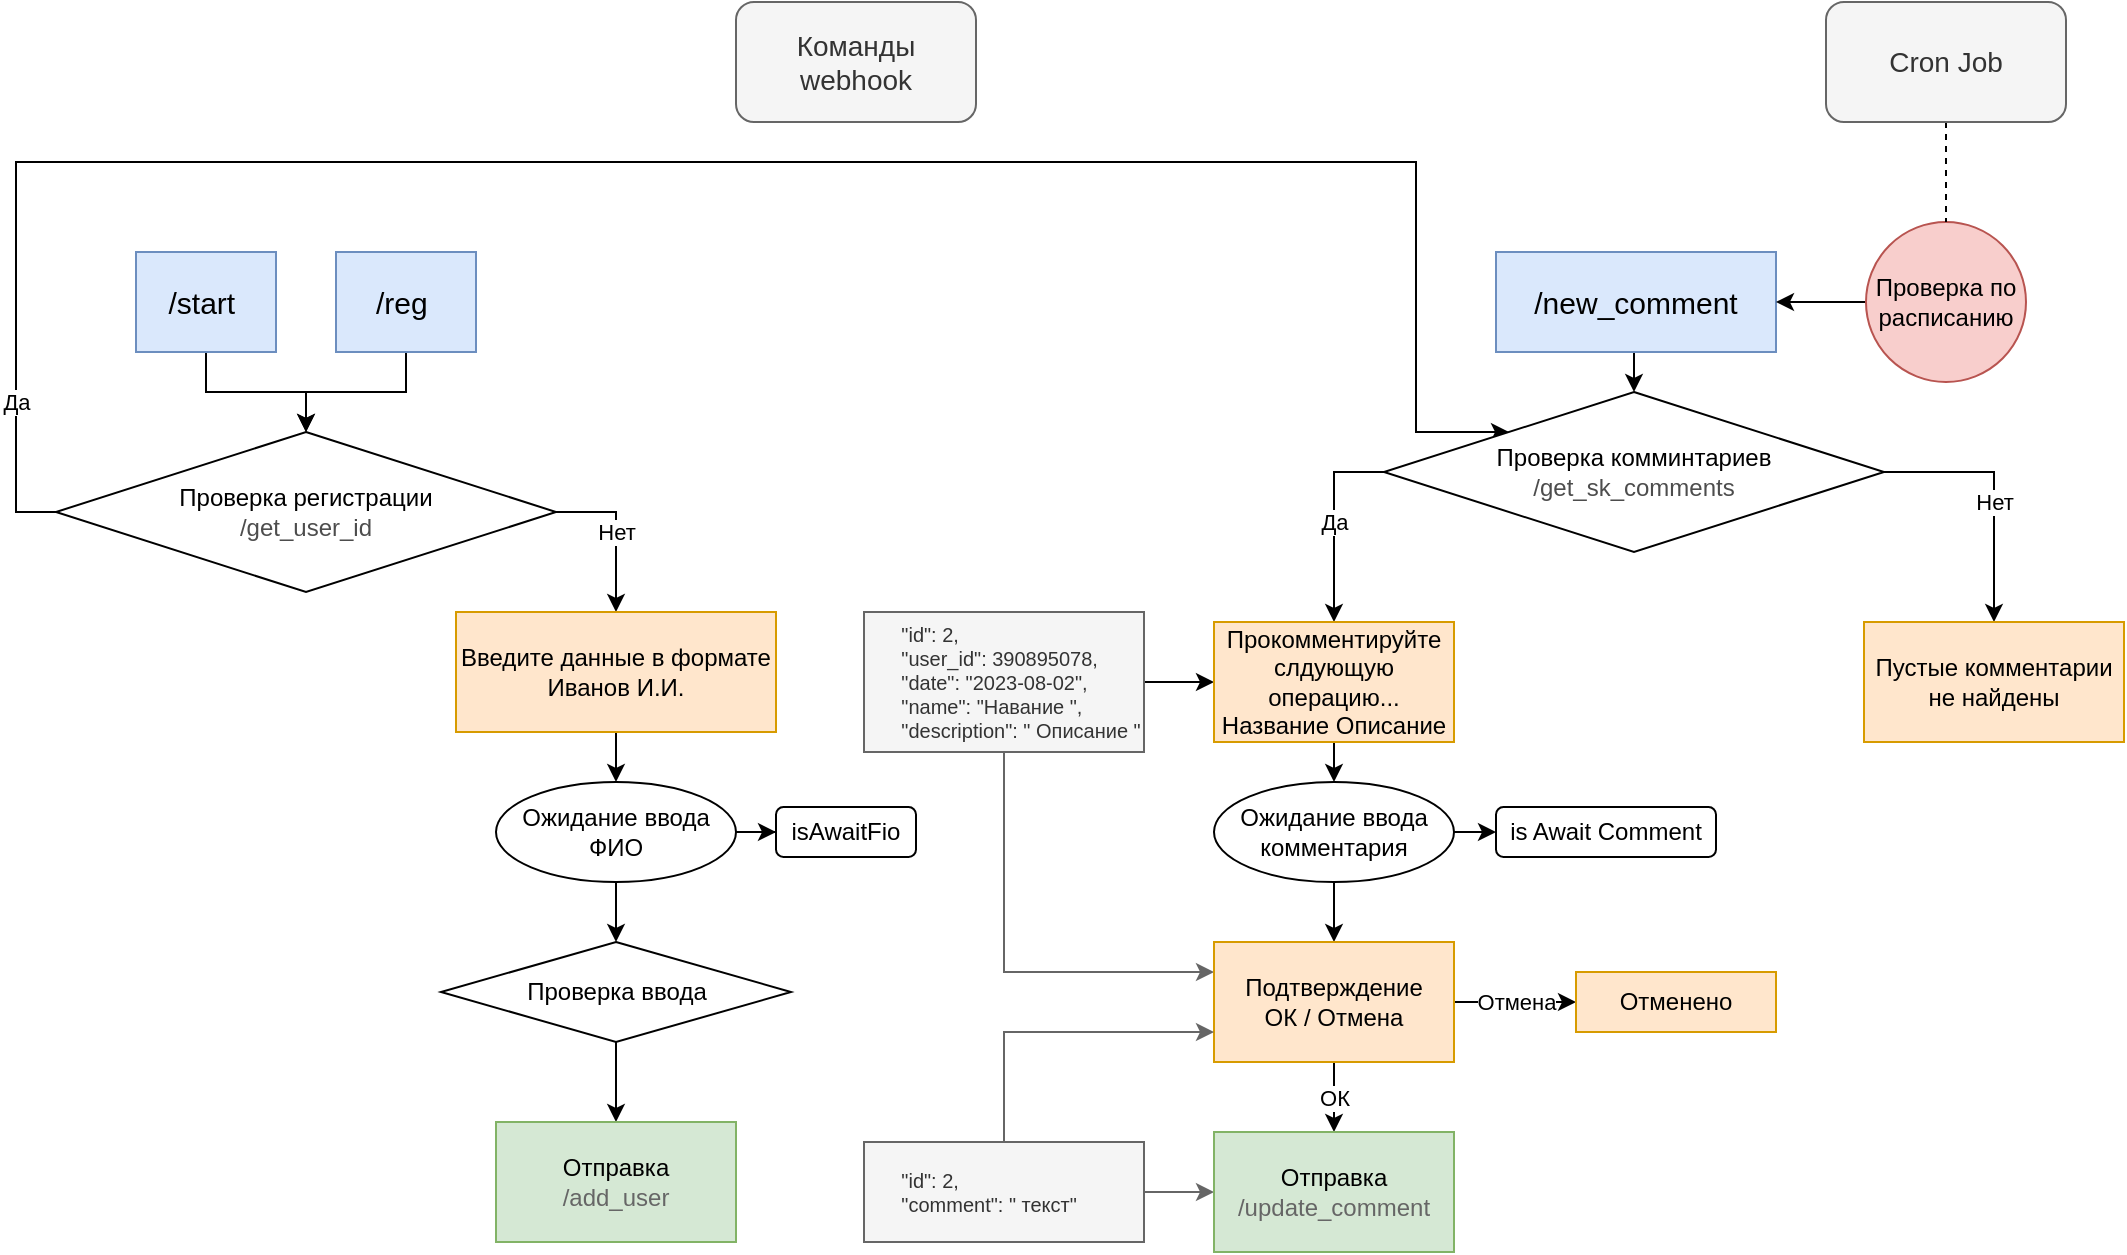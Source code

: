 <mxfile version="21.7.1" type="device">
  <diagram name="Страница — 1" id="Ip1DsPATojtK-F__56BR">
    <mxGraphModel dx="2261" dy="1967" grid="1" gridSize="10" guides="1" tooltips="1" connect="1" arrows="1" fold="1" page="1" pageScale="1" pageWidth="827" pageHeight="1169" math="0" shadow="0">
      <root>
        <mxCell id="0" />
        <mxCell id="1" parent="0" />
        <mxCell id="YLPDR2H__oMzVMPPQTR0-7" style="edgeStyle=orthogonalEdgeStyle;rounded=0;orthogonalLoop=1;jettySize=auto;html=1;exitX=0.5;exitY=1;exitDx=0;exitDy=0;entryX=0.5;entryY=0;entryDx=0;entryDy=0;" edge="1" parent="1" source="YLPDR2H__oMzVMPPQTR0-1" target="YLPDR2H__oMzVMPPQTR0-5">
          <mxGeometry relative="1" as="geometry" />
        </mxCell>
        <mxCell id="YLPDR2H__oMzVMPPQTR0-1" value="&lt;font style=&quot;font-size: 15px;&quot;&gt;/start&amp;nbsp;&lt;/font&gt;" style="rounded=0;whiteSpace=wrap;html=1;fillColor=#dae8fc;strokeColor=#6c8ebf;" vertex="1" parent="1">
          <mxGeometry x="50" y="45" width="70" height="50" as="geometry" />
        </mxCell>
        <mxCell id="YLPDR2H__oMzVMPPQTR0-6" style="edgeStyle=orthogonalEdgeStyle;rounded=0;orthogonalLoop=1;jettySize=auto;html=1;exitX=0.5;exitY=1;exitDx=0;exitDy=0;" edge="1" parent="1" source="YLPDR2H__oMzVMPPQTR0-2" target="YLPDR2H__oMzVMPPQTR0-5">
          <mxGeometry relative="1" as="geometry" />
        </mxCell>
        <mxCell id="YLPDR2H__oMzVMPPQTR0-2" value="&lt;font style=&quot;font-size: 15px;&quot;&gt;/reg&amp;nbsp;&lt;/font&gt;" style="rounded=0;whiteSpace=wrap;html=1;fillColor=#dae8fc;strokeColor=#6c8ebf;" vertex="1" parent="1">
          <mxGeometry x="150" y="45" width="70" height="50" as="geometry" />
        </mxCell>
        <mxCell id="YLPDR2H__oMzVMPPQTR0-17" style="edgeStyle=orthogonalEdgeStyle;rounded=0;orthogonalLoop=1;jettySize=auto;html=1;exitX=0.5;exitY=1;exitDx=0;exitDy=0;entryX=0.5;entryY=0;entryDx=0;entryDy=0;" edge="1" parent="1" source="YLPDR2H__oMzVMPPQTR0-3" target="YLPDR2H__oMzVMPPQTR0-20">
          <mxGeometry relative="1" as="geometry">
            <mxPoint x="795" y="150" as="targetPoint" />
          </mxGeometry>
        </mxCell>
        <mxCell id="YLPDR2H__oMzVMPPQTR0-3" value="&lt;font style=&quot;font-size: 15px;&quot;&gt;/new_comment&lt;/font&gt;" style="rounded=0;whiteSpace=wrap;html=1;fillColor=#dae8fc;strokeColor=#6c8ebf;" vertex="1" parent="1">
          <mxGeometry x="730" y="45" width="140" height="50" as="geometry" />
        </mxCell>
        <mxCell id="YLPDR2H__oMzVMPPQTR0-11" value="Да" style="edgeStyle=orthogonalEdgeStyle;rounded=0;orthogonalLoop=1;jettySize=auto;html=1;exitX=0;exitY=0.5;exitDx=0;exitDy=0;entryX=0;entryY=0;entryDx=0;entryDy=0;" edge="1" parent="1" source="YLPDR2H__oMzVMPPQTR0-5" target="YLPDR2H__oMzVMPPQTR0-20">
          <mxGeometry x="-0.861" relative="1" as="geometry">
            <mxPoint x="-15.0" y="260" as="targetPoint" />
            <Array as="points">
              <mxPoint x="-10" y="175" />
              <mxPoint x="-10" />
              <mxPoint x="690" />
              <mxPoint x="690" y="135" />
            </Array>
            <mxPoint as="offset" />
          </mxGeometry>
        </mxCell>
        <mxCell id="YLPDR2H__oMzVMPPQTR0-12" value="Нет" style="edgeStyle=orthogonalEdgeStyle;rounded=0;orthogonalLoop=1;jettySize=auto;html=1;exitX=1;exitY=0.5;exitDx=0;exitDy=0;entryX=0.5;entryY=0;entryDx=0;entryDy=0;" edge="1" parent="1" source="YLPDR2H__oMzVMPPQTR0-5" target="YLPDR2H__oMzVMPPQTR0-13">
          <mxGeometry relative="1" as="geometry">
            <mxPoint x="290" y="255" as="targetPoint" />
          </mxGeometry>
        </mxCell>
        <mxCell id="YLPDR2H__oMzVMPPQTR0-5" value="Проверка регистрации&lt;br&gt;&lt;font color=&quot;#4d4d4d&quot;&gt;/get_user_id&lt;/font&gt;" style="rhombus;whiteSpace=wrap;html=1;" vertex="1" parent="1">
          <mxGeometry x="10" y="135" width="250" height="80" as="geometry" />
        </mxCell>
        <mxCell id="YLPDR2H__oMzVMPPQTR0-14" style="edgeStyle=orthogonalEdgeStyle;rounded=0;orthogonalLoop=1;jettySize=auto;html=1;exitX=0.5;exitY=1;exitDx=0;exitDy=0;entryX=0.5;entryY=0;entryDx=0;entryDy=0;" edge="1" parent="1" source="YLPDR2H__oMzVMPPQTR0-13" target="YLPDR2H__oMzVMPPQTR0-16">
          <mxGeometry relative="1" as="geometry">
            <mxPoint x="290" y="365" as="targetPoint" />
          </mxGeometry>
        </mxCell>
        <mxCell id="YLPDR2H__oMzVMPPQTR0-13" value="Введите данные в формате Иванов И.И." style="rounded=0;whiteSpace=wrap;html=1;fillColor=#ffe6cc;strokeColor=#d79b00;" vertex="1" parent="1">
          <mxGeometry x="210" y="225" width="160" height="60" as="geometry" />
        </mxCell>
        <mxCell id="YLPDR2H__oMzVMPPQTR0-21" style="edgeStyle=orthogonalEdgeStyle;rounded=0;orthogonalLoop=1;jettySize=auto;html=1;exitX=0.5;exitY=1;exitDx=0;exitDy=0;entryX=0.5;entryY=0;entryDx=0;entryDy=0;" edge="1" parent="1" source="YLPDR2H__oMzVMPPQTR0-16" target="YLPDR2H__oMzVMPPQTR0-22">
          <mxGeometry relative="1" as="geometry">
            <mxPoint x="290.207" y="385" as="targetPoint" />
          </mxGeometry>
        </mxCell>
        <mxCell id="YLPDR2H__oMzVMPPQTR0-59" value="" style="edgeStyle=orthogonalEdgeStyle;rounded=0;orthogonalLoop=1;jettySize=auto;html=1;" edge="1" parent="1" source="YLPDR2H__oMzVMPPQTR0-16" target="YLPDR2H__oMzVMPPQTR0-58">
          <mxGeometry relative="1" as="geometry" />
        </mxCell>
        <mxCell id="YLPDR2H__oMzVMPPQTR0-16" value="Ожидание ввода ФИО" style="ellipse;whiteSpace=wrap;html=1;" vertex="1" parent="1">
          <mxGeometry x="230" y="310" width="120" height="50" as="geometry" />
        </mxCell>
        <mxCell id="YLPDR2H__oMzVMPPQTR0-19" style="edgeStyle=orthogonalEdgeStyle;rounded=0;orthogonalLoop=1;jettySize=auto;html=1;exitX=0;exitY=0.5;exitDx=0;exitDy=0;entryX=1;entryY=0.5;entryDx=0;entryDy=0;" edge="1" parent="1" source="YLPDR2H__oMzVMPPQTR0-18" target="YLPDR2H__oMzVMPPQTR0-3">
          <mxGeometry relative="1" as="geometry" />
        </mxCell>
        <mxCell id="YLPDR2H__oMzVMPPQTR0-18" value="Проверка по расписанию" style="ellipse;whiteSpace=wrap;html=1;aspect=fixed;fillColor=#f8cecc;strokeColor=#b85450;" vertex="1" parent="1">
          <mxGeometry x="915" y="30" width="80" height="80" as="geometry" />
        </mxCell>
        <mxCell id="YLPDR2H__oMzVMPPQTR0-23" value="Да" style="edgeStyle=orthogonalEdgeStyle;rounded=0;orthogonalLoop=1;jettySize=auto;html=1;exitX=0;exitY=0.5;exitDx=0;exitDy=0;entryX=0.5;entryY=0;entryDx=0;entryDy=0;" edge="1" parent="1" source="YLPDR2H__oMzVMPPQTR0-20" target="YLPDR2H__oMzVMPPQTR0-35">
          <mxGeometry relative="1" as="geometry">
            <mxPoint x="649.034" y="230" as="targetPoint" />
          </mxGeometry>
        </mxCell>
        <mxCell id="YLPDR2H__oMzVMPPQTR0-26" value="Нет" style="edgeStyle=orthogonalEdgeStyle;rounded=0;orthogonalLoop=1;jettySize=auto;html=1;exitX=1;exitY=0.5;exitDx=0;exitDy=0;entryX=0.5;entryY=0;entryDx=0;entryDy=0;" edge="1" parent="1" source="YLPDR2H__oMzVMPPQTR0-20" target="YLPDR2H__oMzVMPPQTR0-27">
          <mxGeometry x="0.077" relative="1" as="geometry">
            <mxPoint x="984" y="240" as="targetPoint" />
            <mxPoint as="offset" />
          </mxGeometry>
        </mxCell>
        <mxCell id="YLPDR2H__oMzVMPPQTR0-20" value="Проверка комминтариев&lt;br&gt;&lt;font color=&quot;#4d4d4d&quot;&gt;/get_sk_comments&lt;/font&gt;" style="rhombus;whiteSpace=wrap;html=1;" vertex="1" parent="1">
          <mxGeometry x="674" y="115" width="250" height="80" as="geometry" />
        </mxCell>
        <mxCell id="YLPDR2H__oMzVMPPQTR0-44" style="edgeStyle=orthogonalEdgeStyle;rounded=0;orthogonalLoop=1;jettySize=auto;html=1;exitX=0.5;exitY=1;exitDx=0;exitDy=0;entryX=0.5;entryY=0;entryDx=0;entryDy=0;" edge="1" parent="1" source="YLPDR2H__oMzVMPPQTR0-22" target="YLPDR2H__oMzVMPPQTR0-43">
          <mxGeometry relative="1" as="geometry" />
        </mxCell>
        <mxCell id="YLPDR2H__oMzVMPPQTR0-22" value="Проверка ввода" style="rhombus;whiteSpace=wrap;html=1;" vertex="1" parent="1">
          <mxGeometry x="202.5" y="390" width="175" height="50" as="geometry" />
        </mxCell>
        <mxCell id="YLPDR2H__oMzVMPPQTR0-28" style="edgeStyle=orthogonalEdgeStyle;rounded=0;orthogonalLoop=1;jettySize=auto;html=1;exitX=0.5;exitY=1;exitDx=0;exitDy=0;entryX=0.5;entryY=0;entryDx=0;entryDy=0;" edge="1" parent="1" source="YLPDR2H__oMzVMPPQTR0-35" target="YLPDR2H__oMzVMPPQTR0-29">
          <mxGeometry relative="1" as="geometry">
            <mxPoint x="648.69" y="340" as="targetPoint" />
            <mxPoint x="649" y="290" as="sourcePoint" />
          </mxGeometry>
        </mxCell>
        <mxCell id="YLPDR2H__oMzVMPPQTR0-27" value="Пустые комментарии не найдены" style="rounded=0;whiteSpace=wrap;html=1;fillColor=#ffe6cc;strokeColor=#d79b00;" vertex="1" parent="1">
          <mxGeometry x="914" y="230" width="130" height="60" as="geometry" />
        </mxCell>
        <mxCell id="YLPDR2H__oMzVMPPQTR0-37" style="edgeStyle=orthogonalEdgeStyle;rounded=0;orthogonalLoop=1;jettySize=auto;html=1;exitX=0.5;exitY=1;exitDx=0;exitDy=0;" edge="1" parent="1" source="YLPDR2H__oMzVMPPQTR0-29" target="YLPDR2H__oMzVMPPQTR0-36">
          <mxGeometry relative="1" as="geometry" />
        </mxCell>
        <mxCell id="YLPDR2H__oMzVMPPQTR0-57" value="" style="edgeStyle=orthogonalEdgeStyle;rounded=0;orthogonalLoop=1;jettySize=auto;html=1;" edge="1" parent="1" source="YLPDR2H__oMzVMPPQTR0-29" target="YLPDR2H__oMzVMPPQTR0-56">
          <mxGeometry relative="1" as="geometry" />
        </mxCell>
        <mxCell id="YLPDR2H__oMzVMPPQTR0-29" value="Ожидание ввода комментария" style="ellipse;whiteSpace=wrap;html=1;" vertex="1" parent="1">
          <mxGeometry x="589" y="310" width="120" height="50" as="geometry" />
        </mxCell>
        <mxCell id="YLPDR2H__oMzVMPPQTR0-32" style="edgeStyle=orthogonalEdgeStyle;rounded=0;orthogonalLoop=1;jettySize=auto;html=1;exitX=1;exitY=0.5;exitDx=0;exitDy=0;entryX=0;entryY=0.5;entryDx=0;entryDy=0;" edge="1" parent="1" source="YLPDR2H__oMzVMPPQTR0-31" target="YLPDR2H__oMzVMPPQTR0-35">
          <mxGeometry relative="1" as="geometry">
            <mxPoint x="569" y="260" as="targetPoint" />
          </mxGeometry>
        </mxCell>
        <mxCell id="YLPDR2H__oMzVMPPQTR0-48" style="edgeStyle=orthogonalEdgeStyle;rounded=0;orthogonalLoop=1;jettySize=auto;html=1;exitX=0.5;exitY=1;exitDx=0;exitDy=0;entryX=0;entryY=0.25;entryDx=0;entryDy=0;fillColor=#f5f5f5;strokeColor=#666666;" edge="1" parent="1" source="YLPDR2H__oMzVMPPQTR0-31" target="YLPDR2H__oMzVMPPQTR0-36">
          <mxGeometry relative="1" as="geometry" />
        </mxCell>
        <mxCell id="YLPDR2H__oMzVMPPQTR0-31" value="&lt;div style=&quot;font-size: 10px;&quot;&gt;&lt;font style=&quot;font-size: 10px;&quot;&gt;&amp;nbsp; &amp;nbsp; &amp;nbsp; &quot;id&quot;: 2,&lt;/font&gt;&lt;/div&gt;&lt;div style=&quot;font-size: 10px;&quot;&gt;&lt;font style=&quot;font-size: 10px;&quot;&gt;&amp;nbsp; &amp;nbsp; &amp;nbsp; &quot;user_id&quot;: 390895078,&lt;/font&gt;&lt;/div&gt;&lt;div style=&quot;font-size: 10px;&quot;&gt;&lt;font style=&quot;font-size: 10px;&quot;&gt;&amp;nbsp; &amp;nbsp; &amp;nbsp; &quot;date&quot;: &quot;2023-08-02&quot;,&lt;/font&gt;&lt;/div&gt;&lt;div style=&quot;font-size: 10px;&quot;&gt;&lt;font style=&quot;font-size: 10px;&quot;&gt;&amp;nbsp; &amp;nbsp; &amp;nbsp; &quot;name&quot;: &quot;Навание &quot;,&lt;/font&gt;&lt;/div&gt;&lt;div style=&quot;font-size: 10px;&quot;&gt;&lt;font style=&quot;font-size: 10px;&quot;&gt;&amp;nbsp; &amp;nbsp; &amp;nbsp; &quot;description&quot;: &quot; Описание &quot;&lt;/font&gt;&lt;/div&gt;" style="rounded=0;whiteSpace=wrap;html=1;align=left;fillColor=#f5f5f5;fontColor=#333333;strokeColor=#666666;" vertex="1" parent="1">
          <mxGeometry x="414" y="225" width="140" height="70" as="geometry" />
        </mxCell>
        <mxCell id="YLPDR2H__oMzVMPPQTR0-35" value="Прокомментируйте слдующую операцию... Название Описание" style="rounded=0;whiteSpace=wrap;html=1;fillColor=#ffe6cc;strokeColor=#d79b00;" vertex="1" parent="1">
          <mxGeometry x="589" y="230" width="120" height="60" as="geometry" />
        </mxCell>
        <mxCell id="YLPDR2H__oMzVMPPQTR0-41" value="ОК" style="edgeStyle=orthogonalEdgeStyle;rounded=0;orthogonalLoop=1;jettySize=auto;html=1;exitX=0.5;exitY=1;exitDx=0;exitDy=0;" edge="1" parent="1" source="YLPDR2H__oMzVMPPQTR0-36" target="YLPDR2H__oMzVMPPQTR0-40">
          <mxGeometry relative="1" as="geometry" />
        </mxCell>
        <mxCell id="YLPDR2H__oMzVMPPQTR0-51" value="Отмена" style="edgeStyle=orthogonalEdgeStyle;rounded=0;orthogonalLoop=1;jettySize=auto;html=1;exitX=1;exitY=0.5;exitDx=0;exitDy=0;entryX=0;entryY=0.5;entryDx=0;entryDy=0;" edge="1" parent="1" source="YLPDR2H__oMzVMPPQTR0-36" target="YLPDR2H__oMzVMPPQTR0-52">
          <mxGeometry relative="1" as="geometry">
            <mxPoint x="820" y="420" as="targetPoint" />
          </mxGeometry>
        </mxCell>
        <mxCell id="YLPDR2H__oMzVMPPQTR0-36" value="Подтверждение&lt;br&gt;ОК / Отмена" style="rounded=0;whiteSpace=wrap;html=1;fillColor=#ffe6cc;strokeColor=#d79b00;" vertex="1" parent="1">
          <mxGeometry x="589" y="390" width="120" height="60" as="geometry" />
        </mxCell>
        <mxCell id="YLPDR2H__oMzVMPPQTR0-42" style="edgeStyle=orthogonalEdgeStyle;rounded=0;orthogonalLoop=1;jettySize=auto;html=1;exitX=1;exitY=0.5;exitDx=0;exitDy=0;entryX=0;entryY=0.5;entryDx=0;entryDy=0;fillColor=#f5f5f5;strokeColor=#666666;" edge="1" parent="1" source="YLPDR2H__oMzVMPPQTR0-39" target="YLPDR2H__oMzVMPPQTR0-40">
          <mxGeometry relative="1" as="geometry" />
        </mxCell>
        <mxCell id="YLPDR2H__oMzVMPPQTR0-45" style="edgeStyle=orthogonalEdgeStyle;rounded=0;orthogonalLoop=1;jettySize=auto;html=1;exitX=0.5;exitY=0;exitDx=0;exitDy=0;entryX=0;entryY=0.75;entryDx=0;entryDy=0;strokeColor=#666666;" edge="1" parent="1" source="YLPDR2H__oMzVMPPQTR0-39" target="YLPDR2H__oMzVMPPQTR0-36">
          <mxGeometry relative="1" as="geometry" />
        </mxCell>
        <mxCell id="YLPDR2H__oMzVMPPQTR0-39" value="&lt;div style=&quot;font-size: 10px;&quot;&gt;&lt;font style=&quot;font-size: 10px;&quot;&gt;&amp;nbsp; &amp;nbsp; &amp;nbsp; &quot;id&quot;: 2,&lt;/font&gt;&lt;/div&gt;&lt;div style=&quot;font-size: 10px;&quot;&gt;&lt;font style=&quot;font-size: 10px;&quot;&gt;&amp;nbsp; &amp;nbsp; &amp;nbsp; &quot;comment&quot;: &quot; текст&quot;&lt;/font&gt;&lt;/div&gt;" style="rounded=0;whiteSpace=wrap;html=1;align=left;fillColor=#f5f5f5;fontColor=#333333;strokeColor=#666666;" vertex="1" parent="1">
          <mxGeometry x="414" y="490" width="140" height="50" as="geometry" />
        </mxCell>
        <mxCell id="YLPDR2H__oMzVMPPQTR0-40" value="Отправка&lt;br&gt;&lt;font color=&quot;#666666&quot;&gt;/update_comment&lt;/font&gt;" style="rounded=0;whiteSpace=wrap;html=1;fillColor=#d5e8d4;strokeColor=#82b366;" vertex="1" parent="1">
          <mxGeometry x="589" y="485" width="120" height="60" as="geometry" />
        </mxCell>
        <mxCell id="YLPDR2H__oMzVMPPQTR0-43" value="Отправка&lt;br&gt;&lt;font color=&quot;#666666&quot;&gt;/add_user&lt;/font&gt;" style="rounded=0;whiteSpace=wrap;html=1;fillColor=#d5e8d4;strokeColor=#82b366;" vertex="1" parent="1">
          <mxGeometry x="230" y="480" width="120" height="60" as="geometry" />
        </mxCell>
        <mxCell id="YLPDR2H__oMzVMPPQTR0-49" value="&lt;font style=&quot;font-size: 14px;&quot;&gt;Команды webhook&lt;/font&gt;" style="rounded=1;whiteSpace=wrap;html=1;fillColor=#f5f5f5;strokeColor=#666666;fontColor=#333333;" vertex="1" parent="1">
          <mxGeometry x="350" y="-80" width="120" height="60" as="geometry" />
        </mxCell>
        <mxCell id="YLPDR2H__oMzVMPPQTR0-52" value="Отменено" style="rounded=0;whiteSpace=wrap;html=1;fillColor=#ffe6cc;strokeColor=#d79b00;" vertex="1" parent="1">
          <mxGeometry x="770" y="405" width="100" height="30" as="geometry" />
        </mxCell>
        <mxCell id="YLPDR2H__oMzVMPPQTR0-54" style="edgeStyle=orthogonalEdgeStyle;rounded=0;orthogonalLoop=1;jettySize=auto;html=1;exitX=0.5;exitY=1;exitDx=0;exitDy=0;entryX=0.5;entryY=0;entryDx=0;entryDy=0;dashed=1;endArrow=none;endFill=0;" edge="1" parent="1" source="YLPDR2H__oMzVMPPQTR0-53" target="YLPDR2H__oMzVMPPQTR0-18">
          <mxGeometry relative="1" as="geometry" />
        </mxCell>
        <mxCell id="YLPDR2H__oMzVMPPQTR0-53" value="&lt;font style=&quot;font-size: 14px;&quot;&gt;Cron Job&lt;/font&gt;" style="rounded=1;whiteSpace=wrap;html=1;fillColor=#f5f5f5;strokeColor=#666666;fontColor=#333333;" vertex="1" parent="1">
          <mxGeometry x="895" y="-80" width="120" height="60" as="geometry" />
        </mxCell>
        <mxCell id="YLPDR2H__oMzVMPPQTR0-56" value="is Await Comment" style="rounded=1;whiteSpace=wrap;html=1;" vertex="1" parent="1">
          <mxGeometry x="730" y="322.5" width="110" height="25" as="geometry" />
        </mxCell>
        <mxCell id="YLPDR2H__oMzVMPPQTR0-58" value="isAwaitFio" style="rounded=1;whiteSpace=wrap;html=1;" vertex="1" parent="1">
          <mxGeometry x="370" y="322.5" width="70" height="25" as="geometry" />
        </mxCell>
      </root>
    </mxGraphModel>
  </diagram>
</mxfile>
